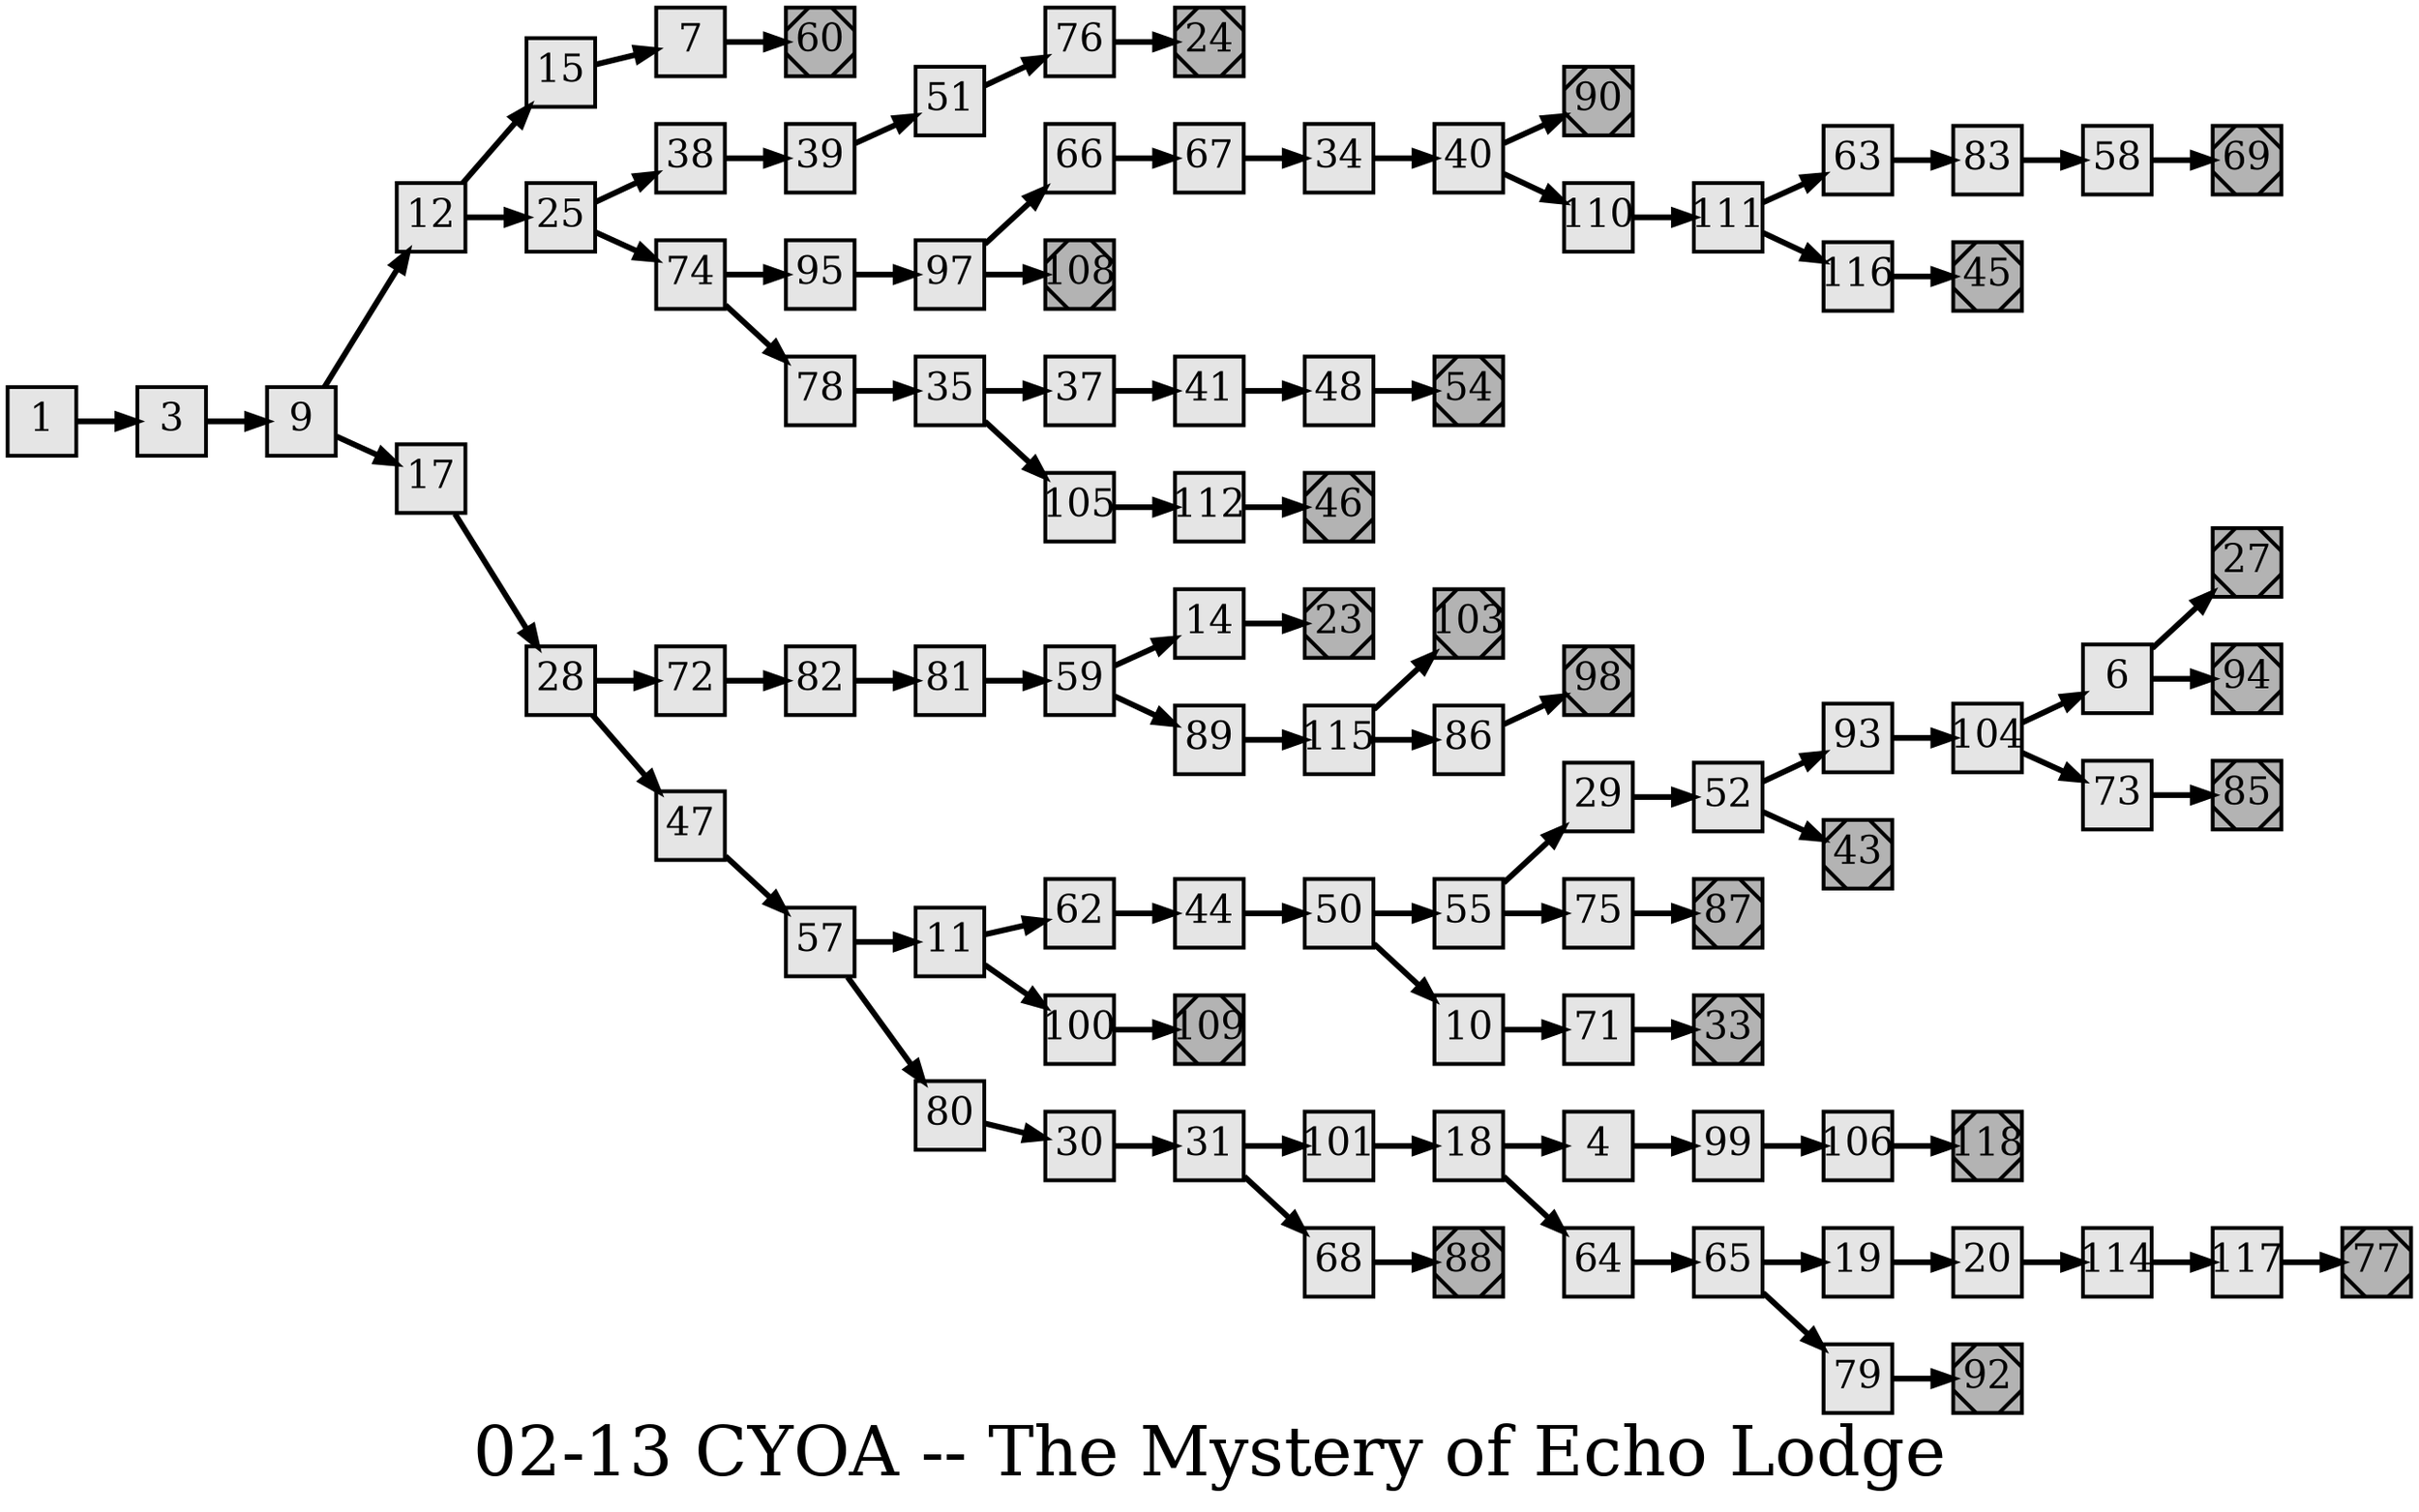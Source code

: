 digraph g{
  graph [ label="02-13 CYOA -- The Mystery of Echo Lodge" rankdir=LR, ordering=out, fontsize=36, nodesep="0.35", ranksep="0.45"];
  node  [shape=rect, penwidth=2, fontsize=20, style=filled, fillcolor=grey90, margin="0,0", labelfloat=true, regular=true, fixedsize=true];
  edge  [labelfloat=true, penwidth=3, fontsize=12];
  // ---;
  // group  : Katz;
  // id     : 02-13;
  // gbid   : 528;
  // series : CYOA;
  // title  : Mystery of Echo Lodge, The;
  // author : Louise Munro Foley;
  // credit:;
  // - name : Cindy Lam;
  // role : encoder;
  // date : 2018-03-16;
  // render:;
  // - name   : small;
  // styles : gvStyles.txt;
  // engine : dot;
  // comment: >;
  
  // ---;
  
  // From | To | Label;
  
  1 -> 3;
  3 -> 9;
  4 -> 99;
  6 -> 27;
  6 -> 94;
  7 -> 60;
  9 -> 12;
  9 -> 17;
  10 -> 71;
  11 -> 62;
  11 -> 100;
  12 -> 15;
  12 -> 25;
  14 -> 23;
  15 -> 7;
  17 -> 28;
  18 -> 4;
  18 -> 64;
  19 -> 20;
  20 -> 114;
  23	[ xlabel="E", shape=Msquare, fontsize=20, fillcolor=grey70, xlabel="" ];
  24	[ xlabel="E", shape=Msquare, fontsize=20, fillcolor=grey70, xlabel="" ];
  25 -> 38;
  25 -> 74;
  27	[ xlabel="E", shape=Msquare, fontsize=20, fillcolor=grey70, xlabel="" ];
  28 -> 72;
  28 -> 47;
  29 -> 52;
  30 -> 31;
  31 -> 101;
  31 -> 68;
  33	[ xlabel="E", shape=Msquare, fontsize=20, fillcolor=grey70, xlabel="" ];
  34 -> 40;
  35 -> 37;
  35 -> 105;
  37 -> 41;
  38 -> 39;
  39 -> 51;
  40 -> 90;
  40 -> 110;
  41 -> 48;
  43	[ xlabel="E", shape=Msquare, fontsize=20, fillcolor=grey70, xlabel="" ];
  44 -> 50;
  45	[ xlabel="E", shape=Msquare, fontsize=20, fillcolor=grey70, xlabel="" ];
  46	[ xlabel="E", shape=Msquare, fontsize=20, fillcolor=grey70, xlabel="" ];
  47 -> 57;
  48 -> 54;
  50 -> 55;
  50 -> 10;
  51 -> 76;
  52 -> 93;
  52 -> 43;
  54	[ xlabel="E", shape=Msquare, fontsize=20, fillcolor=grey70, xlabel="" ];
  55 -> 29;
  55 -> 75;
  57 -> 11;
  57 -> 80;
  58 -> 69;
  59 -> 14;
  59 -> 89;
  60	[ xlabel="E", shape=Msquare, fontsize=20, fillcolor=grey70, xlabel="" ];
  62 -> 44;
  63 -> 83;
  64 -> 65;
  65 -> 19;
  65 -> 79;
  66 -> 67;
  67 -> 34;
  68 -> 88;
  69	[ xlabel="E", shape=Msquare, fontsize=20, fillcolor=grey70, xlabel="" ];
  71 -> 33;
  72 -> 82;
  73 -> 85;
  74 -> 95;
  74 -> 78;
  75 -> 87;
  76 -> 24;
  77	[ xlabel="E", shape=Msquare, fontsize=20, fillcolor=grey70, xlabel="" ];
  78 -> 35;
  79 -> 92;
  80 -> 30;
  81 -> 59;
  82 -> 81;
  83 -> 58;
  85	[ xlabel="E", shape=Msquare, fontsize=20, fillcolor=grey70, xlabel="" ];
  86 -> 98;
  87	[ xlabel="E", shape=Msquare, fontsize=20, fillcolor=grey70, xlabel="" ];
  88	[ xlabel="E", shape=Msquare, fontsize=20, fillcolor=grey70, xlabel="" ];
  89 -> 115;
  90	[ xlabel="E", shape=Msquare, fontsize=20, fillcolor=grey70, xlabel="" ];
  92	[ xlabel="E", shape=Msquare, fontsize=20, fillcolor=grey70, xlabel="" ];
  93 -> 104;
  94	[ xlabel="E", shape=Msquare, fontsize=20, fillcolor=grey70, xlabel="" ];
  95 -> 97;
  97 -> 66;
  97 -> 108;
  98	[ xlabel="E", shape=Msquare, fontsize=20, fillcolor=grey70, xlabel="" ];
  99 -> 106;
  100 -> 109;
  101 -> 18;
  103	[ xlabel="E", shape=Msquare, fontsize=20, fillcolor=grey70, xlabel="" ];
  104 -> 6;
  104 -> 73;
  105 -> 112;
  106 -> 118;
  108	[ xlabel="E", shape=Msquare, fontsize=20, fillcolor=grey70, xlabel="" ];
  109	[ xlabel="E", shape=Msquare, fontsize=20, fillcolor=grey70, xlabel="" ];
  110 -> 111;
  111 -> 63;
  111 -> 116;
  112 -> 46;
  114 -> 117;
  115 -> 103;
  115 -> 86;
  116 -> 45;
  117 -> 77;
  118	[ xlabel="E", shape=Msquare, fontsize=20, fillcolor=grey70, xlabel="" ];

  // Illustrations;
  
  3	[ xlabel="ILL", image="illustration-full.png", xlabel="" ];
  4	[ xlabel="ILL", image="illustration-full.png", xlabel="" ];
  9	[ xlabel="ILL", image="illustration-full.png", xlabel="" ];
  12	[ xlabel="ILL", image="illustration-full.png", xlabel="" ];
  17	[ xlabel="ILL", image="illustration-full.png", xlabel="" ];
  20	[ xlabel="ILL", image="illustration-full.png", xlabel="" ];
  23	[ xlabel="ILL", image="illustration-full.png", xlabel="" ];
  27	[ xlabel="ILL", image="illustration-full.png", xlabel="" ];
  33	[ xlabel="ILL", image="illustration-full.png", xlabel="" ];
  37	[ xlabel="ILL", image="illustration-full.png", xlabel="" ];
  43	[ xlabel="ILL", image="illustration-full.png", xlabel="" ];
  48	[ xlabel="ILL", image="illustration-full.png", xlabel="" ];
  52	[ xlabel="ILL", image="illustration-full.png", xlabel="" ];
  57	[ xlabel="ILL", image="illustration-full.png", xlabel="" ];
  60	[ xlabel="ILL", image="illustration-full.png", xlabel="" ];
  71	[ xlabel="ILL", image="illustration-full.png", xlabel="" ];
  85	[ xlabel="ILL", image="illustration-full.png", xlabel="" ];
  90	[ xlabel="ILL", image="illustration-full.png", xlabel="" ];
  97	[ xlabel="ILL", image="illustration-full.png", xlabel="" ];
  103	[ xlabel="ILL", image="illustration-full.png", xlabel="" ];
  106	[ xlabel="ILL", image="illustration-full.png", xlabel="" ];
  112	[ xlabel="ILL", image="illustration-full.png", xlabel="" ];
  
  64	[ xlabel="IMID", image="illustration-mid.png", xlabel="" ];	// CONTINUES 2PG
  77	[ xlabel="IAFTER", image="illustration-lower.png", xlabel="" ];
  87	[ xlabel="IAFTER", image="illustration-lower.png", xlabel="" ];
  92	[ xlabel="IMID", image="illustration-mid.png", xlabel="" ];
}

